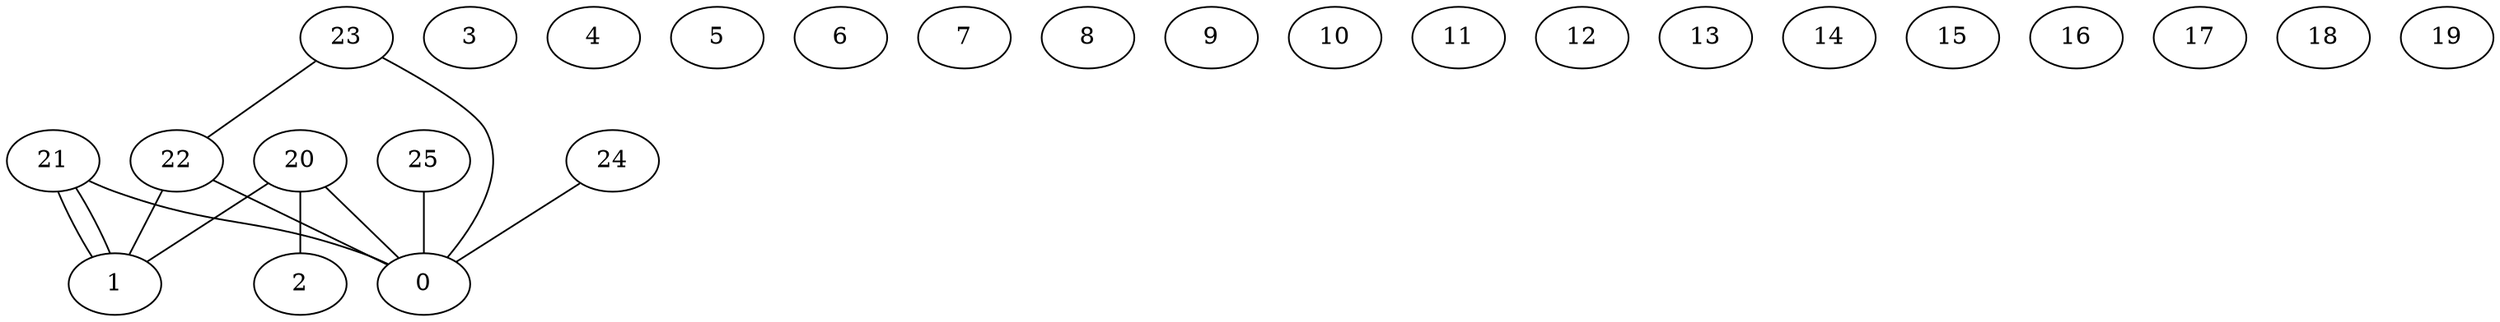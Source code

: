 graph G {
0;
1;
2;
3;
4;
5;
6;
7;
8;
9;
10;
11;
12;
13;
14;
15;
16;
17;
18;
19;
20;
21;
22;
23;
24;
25;
25--0 ;
24--0 ;
23--22 ;
23--0 ;
22--1 ;
22--0 ;
21--1 ;
21--1 ;
21--0 ;
20--2 ;
20--0 ;
20--1 ;
}
